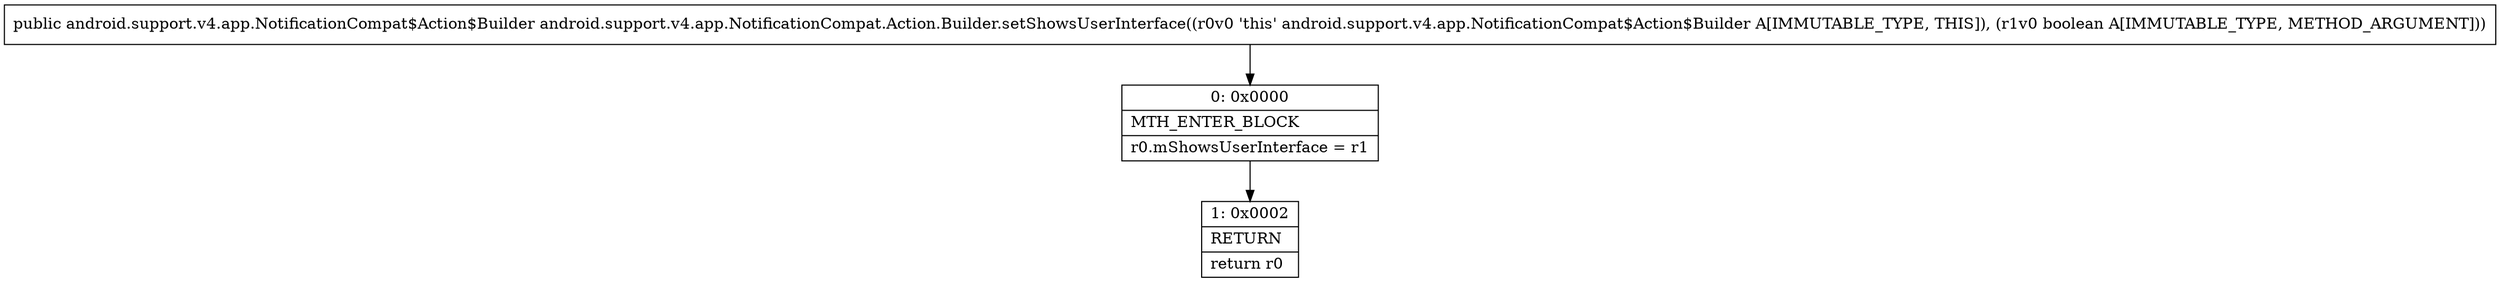 digraph "CFG forandroid.support.v4.app.NotificationCompat.Action.Builder.setShowsUserInterface(Z)Landroid\/support\/v4\/app\/NotificationCompat$Action$Builder;" {
Node_0 [shape=record,label="{0\:\ 0x0000|MTH_ENTER_BLOCK\l|r0.mShowsUserInterface = r1\l}"];
Node_1 [shape=record,label="{1\:\ 0x0002|RETURN\l|return r0\l}"];
MethodNode[shape=record,label="{public android.support.v4.app.NotificationCompat$Action$Builder android.support.v4.app.NotificationCompat.Action.Builder.setShowsUserInterface((r0v0 'this' android.support.v4.app.NotificationCompat$Action$Builder A[IMMUTABLE_TYPE, THIS]), (r1v0 boolean A[IMMUTABLE_TYPE, METHOD_ARGUMENT])) }"];
MethodNode -> Node_0;
Node_0 -> Node_1;
}

